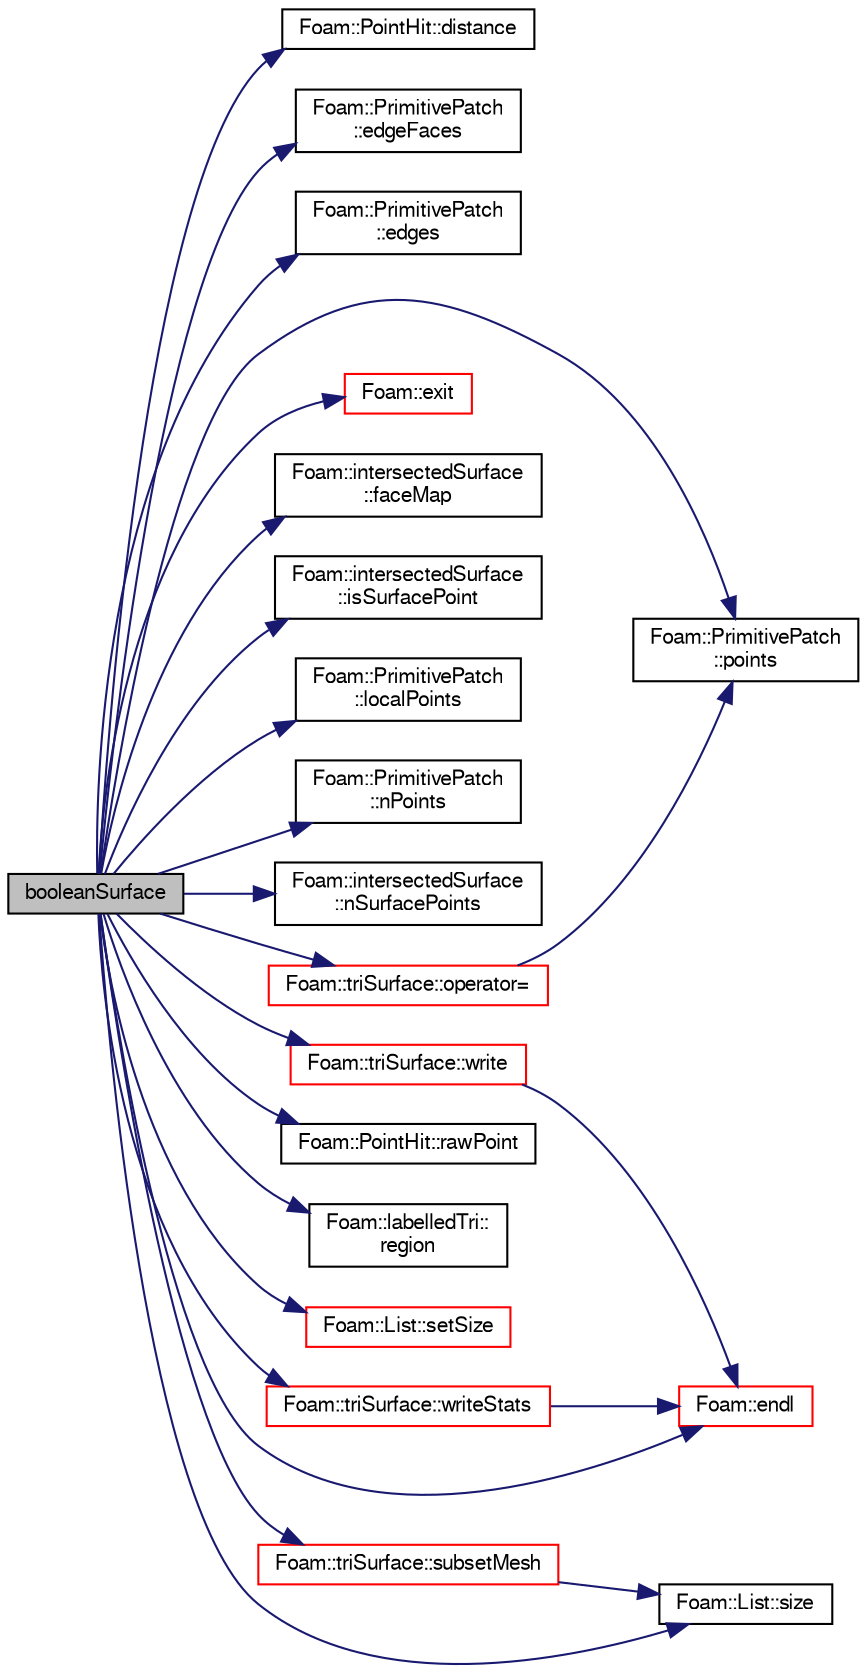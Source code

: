 digraph "booleanSurface"
{
  bgcolor="transparent";
  edge [fontname="FreeSans",fontsize="10",labelfontname="FreeSans",labelfontsize="10"];
  node [fontname="FreeSans",fontsize="10",shape=record];
  rankdir="LR";
  Node1 [label="booleanSurface",height=0.2,width=0.4,color="black", fillcolor="grey75", style="filled" fontcolor="black"];
  Node1 -> Node2 [color="midnightblue",fontsize="10",style="solid",fontname="FreeSans"];
  Node2 [label="Foam::PointHit::distance",height=0.2,width=0.4,color="black",URL="$a01827.html#a6fc60097ee4a2ef28aa08c9d11269046",tooltip="Return distance to hit. "];
  Node1 -> Node3 [color="midnightblue",fontsize="10",style="solid",fontname="FreeSans"];
  Node3 [label="Foam::PrimitivePatch\l::edgeFaces",height=0.2,width=0.4,color="black",URL="$a01914.html#ab456054a1e7e1a07261799f50167916f",tooltip="Return edge-face addressing. "];
  Node1 -> Node4 [color="midnightblue",fontsize="10",style="solid",fontname="FreeSans"];
  Node4 [label="Foam::PrimitivePatch\l::edges",height=0.2,width=0.4,color="black",URL="$a01914.html#aae82d34fe433288eb6b1f9dea53675c8",tooltip="Return list of edges, address into LOCAL point list. "];
  Node1 -> Node5 [color="midnightblue",fontsize="10",style="solid",fontname="FreeSans"];
  Node5 [label="Foam::endl",height=0.2,width=0.4,color="red",URL="$a10237.html#a2db8fe02a0d3909e9351bb4275b23ce4",tooltip="Add newline and flush stream. "];
  Node1 -> Node6 [color="midnightblue",fontsize="10",style="solid",fontname="FreeSans"];
  Node6 [label="Foam::exit",height=0.2,width=0.4,color="red",URL="$a10237.html#a06ca7250d8e89caf05243ec094843642"];
  Node1 -> Node7 [color="midnightblue",fontsize="10",style="solid",fontname="FreeSans"];
  Node7 [label="Foam::intersectedSurface\l::faceMap",height=0.2,width=0.4,color="black",URL="$a01128.html#a4f37e8458829cfddbe91b8671ec88c32",tooltip="New to old. "];
  Node1 -> Node8 [color="midnightblue",fontsize="10",style="solid",fontname="FreeSans"];
  Node8 [label="Foam::intersectedSurface\l::isSurfacePoint",height=0.2,width=0.4,color="black",URL="$a01128.html#a76bec924436b2d3522572b59b3c7dc63",tooltip="Is point coming from original surface? "];
  Node1 -> Node9 [color="midnightblue",fontsize="10",style="solid",fontname="FreeSans"];
  Node9 [label="Foam::PrimitivePatch\l::localPoints",height=0.2,width=0.4,color="black",URL="$a01914.html#a180aa335ba66b3224df33de8eb29b3bf",tooltip="Return pointField of points in patch. "];
  Node1 -> Node10 [color="midnightblue",fontsize="10",style="solid",fontname="FreeSans"];
  Node10 [label="Foam::PrimitivePatch\l::nPoints",height=0.2,width=0.4,color="black",URL="$a01914.html#a9927abeba2c8506177084d644b6e573a",tooltip="Return number of points supporting patch faces. "];
  Node1 -> Node11 [color="midnightblue",fontsize="10",style="solid",fontname="FreeSans"];
  Node11 [label="Foam::intersectedSurface\l::nSurfacePoints",height=0.2,width=0.4,color="black",URL="$a01128.html#aba74a1f330264e6ff770ac974f907b67",tooltip="Number of points from original surface. "];
  Node1 -> Node12 [color="midnightblue",fontsize="10",style="solid",fontname="FreeSans"];
  Node12 [label="Foam::triSurface::operator=",height=0.2,width=0.4,color="red",URL="$a02607.html#a7007e1a39a89b943666033e034e1083b"];
  Node12 -> Node13 [color="midnightblue",fontsize="10",style="solid",fontname="FreeSans"];
  Node13 [label="Foam::PrimitivePatch\l::points",height=0.2,width=0.4,color="black",URL="$a01914.html#a1f42f31bcf706357682dcf097255b544",tooltip="Return reference to global points. "];
  Node1 -> Node13 [color="midnightblue",fontsize="10",style="solid",fontname="FreeSans"];
  Node1 -> Node14 [color="midnightblue",fontsize="10",style="solid",fontname="FreeSans"];
  Node14 [label="Foam::PointHit::rawPoint",height=0.2,width=0.4,color="black",URL="$a01827.html#a6c68a01f71e2d6a820e0f0e3540aff0f",tooltip="Return point with no checking. "];
  Node1 -> Node15 [color="midnightblue",fontsize="10",style="solid",fontname="FreeSans"];
  Node15 [label="Foam::labelledTri::\lregion",height=0.2,width=0.4,color="black",URL="$a01214.html#a15759571835dd8f9a0a9038871310ed7",tooltip="Return region label. "];
  Node1 -> Node16 [color="midnightblue",fontsize="10",style="solid",fontname="FreeSans"];
  Node16 [label="Foam::List::setSize",height=0.2,width=0.4,color="red",URL="$a01325.html#aedb985ffeaf1bdbfeccc2a8730405703",tooltip="Reset size of List. "];
  Node1 -> Node17 [color="midnightblue",fontsize="10",style="solid",fontname="FreeSans"];
  Node17 [label="Foam::List::size",height=0.2,width=0.4,color="black",URL="$a01325.html#a8a5f6fa29bd4b500caf186f60245b384",tooltip="Override size to be inconsistent with allocated storage. "];
  Node1 -> Node18 [color="midnightblue",fontsize="10",style="solid",fontname="FreeSans"];
  Node18 [label="Foam::triSurface::subsetMesh",height=0.2,width=0.4,color="red",URL="$a02607.html#ab3ce8dc063094bfa19385be14d1ed7e7",tooltip="Return new surface. Returns pointMap, faceMap from. "];
  Node18 -> Node17 [color="midnightblue",fontsize="10",style="solid",fontname="FreeSans"];
  Node1 -> Node19 [color="midnightblue",fontsize="10",style="solid",fontname="FreeSans"];
  Node19 [label="Foam::triSurface::write",height=0.2,width=0.4,color="red",URL="$a02607.html#a0941061ad5a26be83b4107d05750ace6",tooltip="Write to Ostream in simple FOAM format. "];
  Node19 -> Node5 [color="midnightblue",fontsize="10",style="solid",fontname="FreeSans"];
  Node1 -> Node20 [color="midnightblue",fontsize="10",style="solid",fontname="FreeSans"];
  Node20 [label="Foam::triSurface::writeStats",height=0.2,width=0.4,color="red",URL="$a02607.html#ac299ea1cad7e40cf1f599efeabb9baba",tooltip="Write some statistics. "];
  Node20 -> Node5 [color="midnightblue",fontsize="10",style="solid",fontname="FreeSans"];
}
